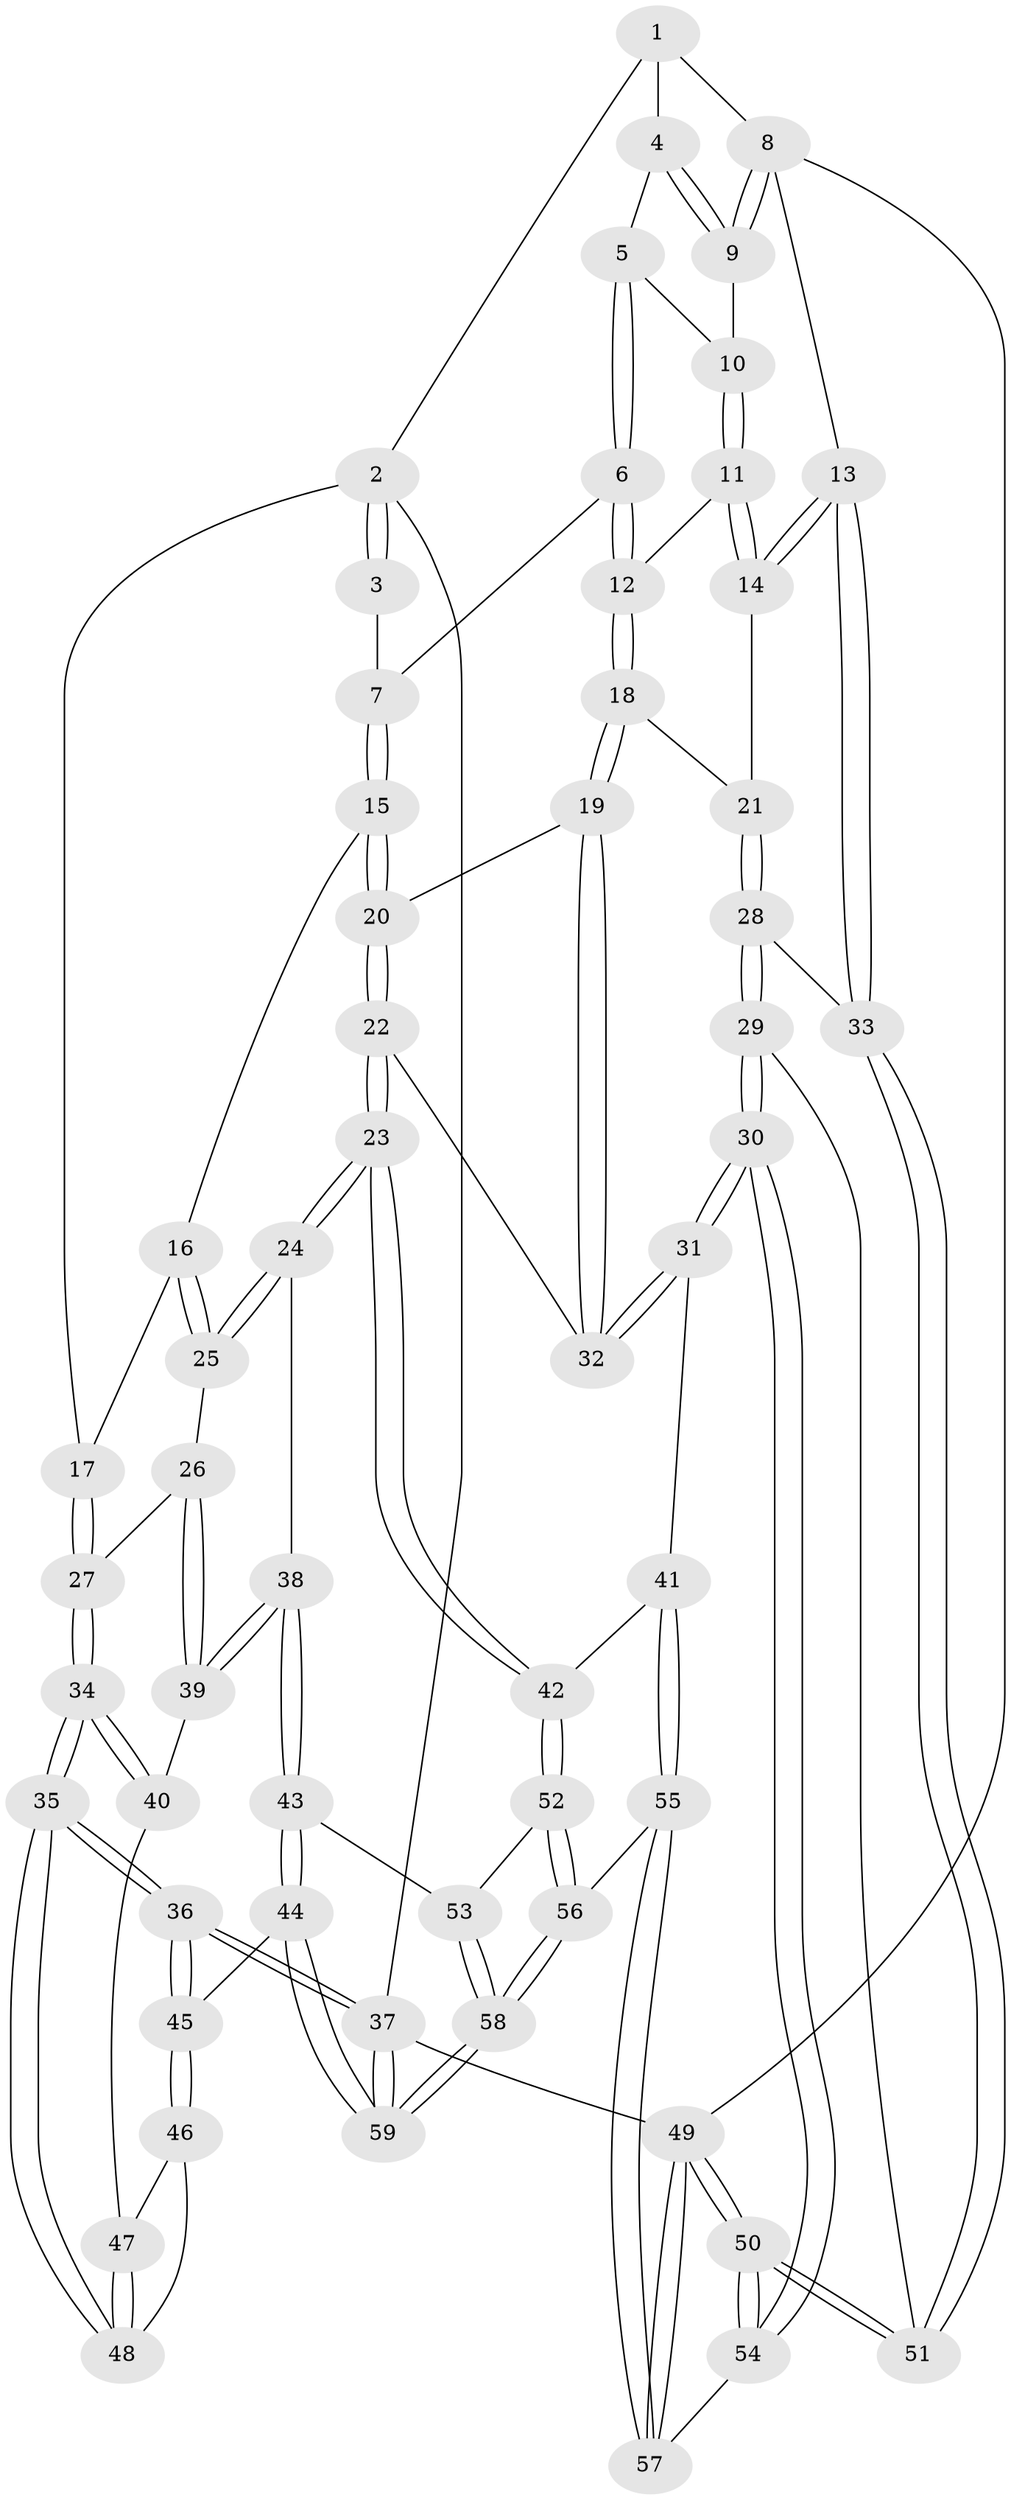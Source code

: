 // Generated by graph-tools (version 1.1) at 2025/27/03/09/25 03:27:03]
// undirected, 59 vertices, 144 edges
graph export_dot {
graph [start="1"]
  node [color=gray90,style=filled];
  1 [pos="+0.8751446807603415+0"];
  2 [pos="+0+0"];
  3 [pos="+0.4280281383224958+0.03587018245809183"];
  4 [pos="+0.8296468869478079+0.1737437031461592"];
  5 [pos="+0.7373817218200037+0.2667036545362789"];
  6 [pos="+0.5965485583318382+0.314446722506869"];
  7 [pos="+0.4681004429116903+0.29876351280602215"];
  8 [pos="+1+0.385715097307717"];
  9 [pos="+1+0.2966631814733687"];
  10 [pos="+0.8351731103794193+0.37719538891586935"];
  11 [pos="+0.846480034872761+0.4227238437721749"];
  12 [pos="+0.7252359681206725+0.49242300730927585"];
  13 [pos="+1+0.5302627809808256"];
  14 [pos="+0.94133758470921+0.4950649072958007"];
  15 [pos="+0.4386717380906212+0.33755827192979826"];
  16 [pos="+0.40414426492692185+0.34347987383752143"];
  17 [pos="+0+0"];
  18 [pos="+0.731379204706188+0.5354027867965894"];
  19 [pos="+0.6760312660128847+0.5826232543580303"];
  20 [pos="+0.4524719454288214+0.518582253158337"];
  21 [pos="+0.7889652593224117+0.5687826769650486"];
  22 [pos="+0.44681327500675433+0.5440105592275815"];
  23 [pos="+0.37795120164557916+0.687221136858496"];
  24 [pos="+0.2502249601791653+0.6939273948278433"];
  25 [pos="+0.0856975900563149+0.48295959301144575"];
  26 [pos="+0+0.4575160321638507"];
  27 [pos="+0+0.40152135848769316"];
  28 [pos="+0.8076414144648314+0.6287355530140997"];
  29 [pos="+0.8066810184575834+0.754233330753477"];
  30 [pos="+0.7963690408413419+0.7714865902066691"];
  31 [pos="+0.6672360988220781+0.7494758943657476"];
  32 [pos="+0.6574295695486533+0.7079962351430775"];
  33 [pos="+1+0.5566092325112223"];
  34 [pos="+0+0.7623798497685008"];
  35 [pos="+0+0.9840053989122085"];
  36 [pos="+0+1"];
  37 [pos="+0+1"];
  38 [pos="+0.22915435850727703+0.7189247289114592"];
  39 [pos="+0.06929763427654521+0.736262794532453"];
  40 [pos="+0.05141481841820229+0.7631483511582339"];
  41 [pos="+0.633212662612687+0.7729286724750604"];
  42 [pos="+0.4065891286853111+0.7339388955059383"];
  43 [pos="+0.18420976056751903+0.8619481869296665"];
  44 [pos="+0.1464965174878499+0.8837404728863287"];
  45 [pos="+0.13047083504029536+0.8869181796244915"];
  46 [pos="+0.08361011283892271+0.8363797906426683"];
  47 [pos="+0.056847588840590796+0.7867997537926327"];
  48 [pos="+0+0.8509646730696664"];
  49 [pos="+1+1"];
  50 [pos="+1+1"];
  51 [pos="+1+0.5626411446147083"];
  52 [pos="+0.40928214969692667+0.8508063373897808"];
  53 [pos="+0.22481619179842519+0.8868845030746917"];
  54 [pos="+0.826971469217051+0.8365043138950321"];
  55 [pos="+0.5302101242228208+1"];
  56 [pos="+0.5047869106292185+1"];
  57 [pos="+0.5726383233134718+1"];
  58 [pos="+0.43267976850479906+1"];
  59 [pos="+0.2900083504829247+1"];
  1 -- 2;
  1 -- 4;
  1 -- 8;
  2 -- 3;
  2 -- 3;
  2 -- 17;
  2 -- 37;
  3 -- 7;
  4 -- 5;
  4 -- 9;
  4 -- 9;
  5 -- 6;
  5 -- 6;
  5 -- 10;
  6 -- 7;
  6 -- 12;
  6 -- 12;
  7 -- 15;
  7 -- 15;
  8 -- 9;
  8 -- 9;
  8 -- 13;
  8 -- 49;
  9 -- 10;
  10 -- 11;
  10 -- 11;
  11 -- 12;
  11 -- 14;
  11 -- 14;
  12 -- 18;
  12 -- 18;
  13 -- 14;
  13 -- 14;
  13 -- 33;
  13 -- 33;
  14 -- 21;
  15 -- 16;
  15 -- 20;
  15 -- 20;
  16 -- 17;
  16 -- 25;
  16 -- 25;
  17 -- 27;
  17 -- 27;
  18 -- 19;
  18 -- 19;
  18 -- 21;
  19 -- 20;
  19 -- 32;
  19 -- 32;
  20 -- 22;
  20 -- 22;
  21 -- 28;
  21 -- 28;
  22 -- 23;
  22 -- 23;
  22 -- 32;
  23 -- 24;
  23 -- 24;
  23 -- 42;
  23 -- 42;
  24 -- 25;
  24 -- 25;
  24 -- 38;
  25 -- 26;
  26 -- 27;
  26 -- 39;
  26 -- 39;
  27 -- 34;
  27 -- 34;
  28 -- 29;
  28 -- 29;
  28 -- 33;
  29 -- 30;
  29 -- 30;
  29 -- 51;
  30 -- 31;
  30 -- 31;
  30 -- 54;
  30 -- 54;
  31 -- 32;
  31 -- 32;
  31 -- 41;
  33 -- 51;
  33 -- 51;
  34 -- 35;
  34 -- 35;
  34 -- 40;
  34 -- 40;
  35 -- 36;
  35 -- 36;
  35 -- 48;
  35 -- 48;
  36 -- 37;
  36 -- 37;
  36 -- 45;
  36 -- 45;
  37 -- 59;
  37 -- 59;
  37 -- 49;
  38 -- 39;
  38 -- 39;
  38 -- 43;
  38 -- 43;
  39 -- 40;
  40 -- 47;
  41 -- 42;
  41 -- 55;
  41 -- 55;
  42 -- 52;
  42 -- 52;
  43 -- 44;
  43 -- 44;
  43 -- 53;
  44 -- 45;
  44 -- 59;
  44 -- 59;
  45 -- 46;
  45 -- 46;
  46 -- 47;
  46 -- 48;
  47 -- 48;
  47 -- 48;
  49 -- 50;
  49 -- 50;
  49 -- 57;
  49 -- 57;
  50 -- 51;
  50 -- 51;
  50 -- 54;
  50 -- 54;
  52 -- 53;
  52 -- 56;
  52 -- 56;
  53 -- 58;
  53 -- 58;
  54 -- 57;
  55 -- 56;
  55 -- 57;
  55 -- 57;
  56 -- 58;
  56 -- 58;
  58 -- 59;
  58 -- 59;
}
